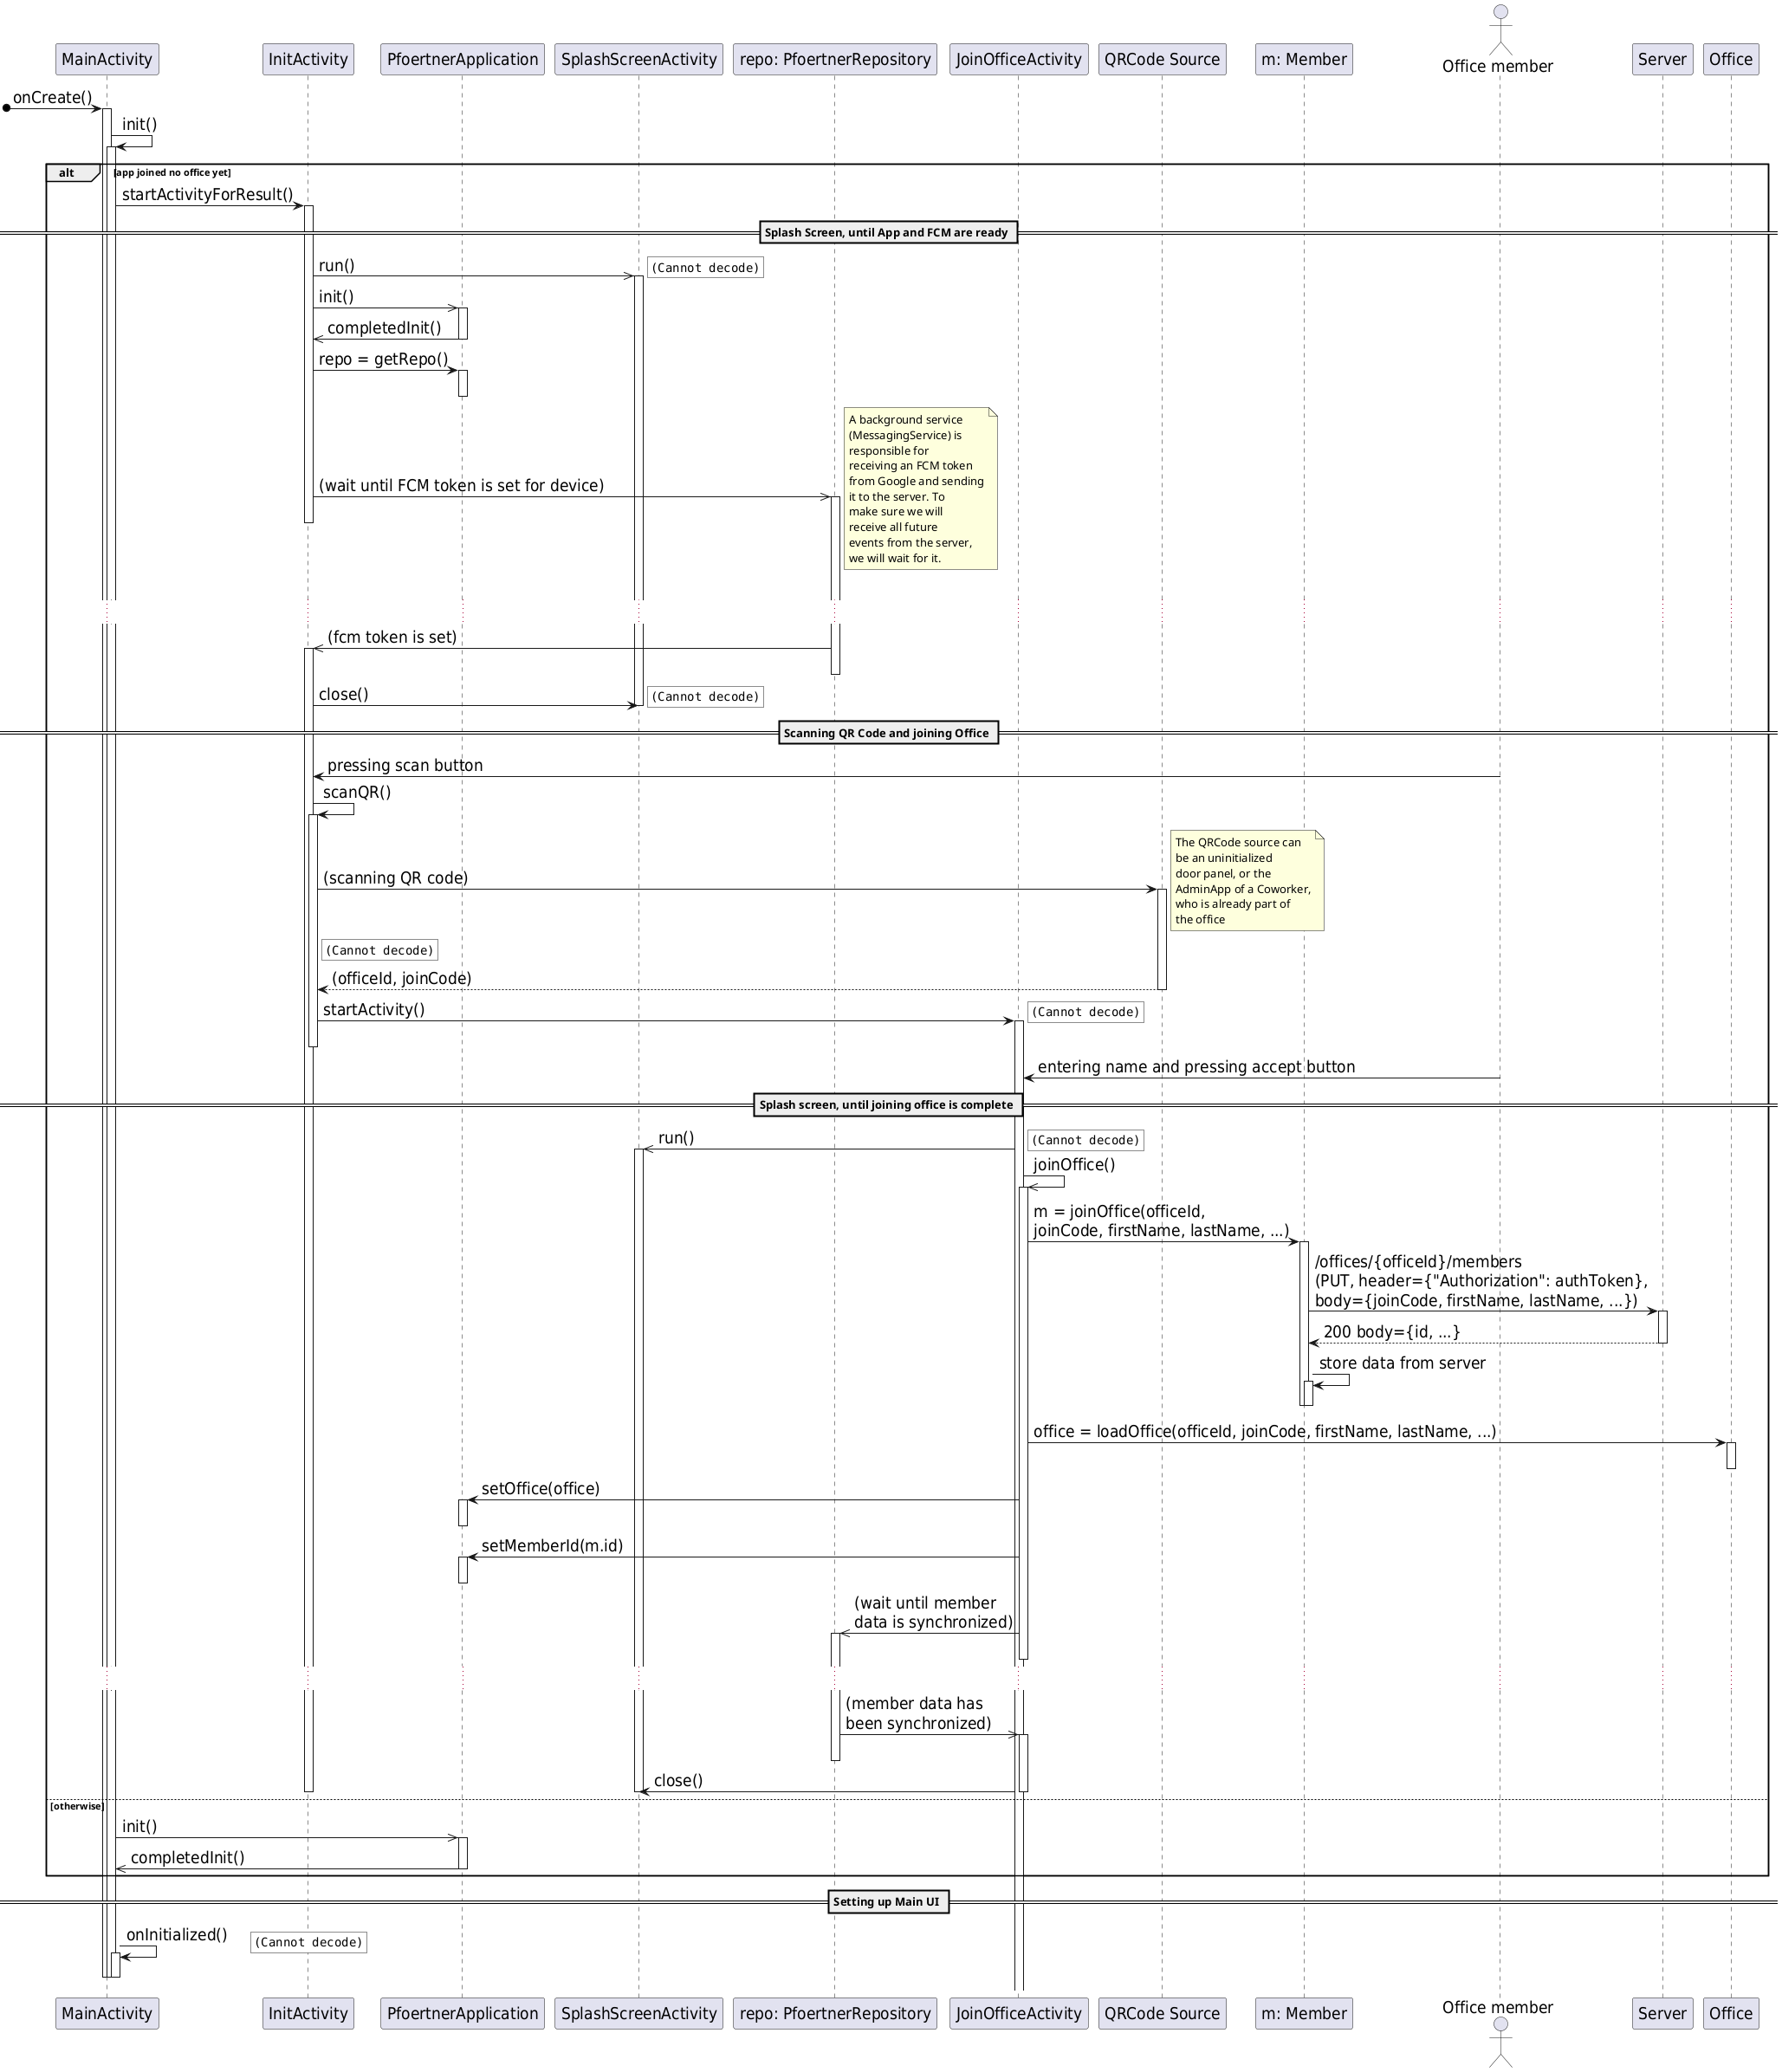 @startuml

skinparam sequence {
  ParticipantFontName DejaVu Sans Condensed
	ParticipantFontSize 19
  ActorFontName DejaVu Sans Condensed
	ActorFontSize 19
  ArrowFontName DejaVu Sans Condensed
  ArrowFontSize 19
  NoteFontName DejaVu Sans Condensed
  NoteFontSize 19
  DefaultFontName DejaVu Sans Condensed
  DefaultFontSize 19

  ParticipantPadding 1
  BoxPadding 1
}

participant "MainActivity" as Main
participant "InitActivity" as Init
participant "PfoertnerApplication" as App
participant "SplashScreenActivity" as Splash
participant "repo: PfoertnerRepository" as Repo
participant "JoinOfficeActivity" as JoinOffice
participant "QRCode Source" as QRCodeSource
participant "m: Member" as MemberModel

actor "Office member" as Member

[o-> Main: onCreate()
activate Main

Main -> Main++: init()
alt app joined no office yet
  Main -> Init++: startActivityForResult()

  == Splash Screen, until App and FCM are ready ==

  Init ->> Splash++: run()

  rnote right #white: <img splashSmall.png>

  Init ->> App++: init()

  App ->> Init: completedInit()
  deactivate App

  Init -> App++: repo = getRepo()
  deactivate App

  Init ->> Repo++: (wait until FCM token is set for device)
  note right
    A background service
    (MessagingService) is
    responsible for
    receiving an FCM token
    from Google and sending
    it to the server. To
    make sure we will
    receive all future
    events from the server,
    we will wait for it.
  end note
  deactivate Init

  ...

  Repo ->> Init++: (fcm token is set)
  deactivate Repo

  Init -> Splash: close()
  deactivate Splash

  == Scanning QR Code and joining Office ==

  rnote right #white: <img initActivitySmall.png>

  Member -> Init: pressing scan button
  Init -> Init++: scanQR()
  
  Init -> QRCodeSource++ : (scanning QR code)
  note right
    The QRCode source can
    be an uninitialized
    door panel, or the
    AdminApp of a Coworker,
    who is already part of
    the office
  end note

  rnote right of Init #white
    <img ./QRScan.png>
  end rnote

  return (officeId, joinCode)

  Init -> JoinOffice++: startActivity()
  deactivate Init
  rnote right #white: <img joinOfficeActivitySmall.png>

  Member -> JoinOffice: entering name and pressing accept button

  == Splash screen, until joining office is complete ==

  JoinOffice ->> Splash++: run()
  rnote right #white: <img splashSmall.png>

  JoinOffice ->> JoinOffice++: joinOffice()
  JoinOffice -> MemberModel++: m = joinOffice(officeId,\njoinCode, firstName, lastName, ...)

  MemberModel -> Server++ : /offices/{officeId}/members\n(PUT, header={"Authorization": authToken},\nbody={joinCode, firstName, lastName, ...})
  return 200 body={id, ...}
  
  MemberModel -> MemberModel++: store data from server
  deactivate MemberModel
  deactivate MemberModel

  JoinOffice -> Office++: office = loadOffice(officeId, joinCode, firstName, lastName, ...)
  deactivate Office

  JoinOffice -> App++: setOffice(office)
  deactivate App

  JoinOffice -> App++: setMemberId(m.id)
  deactivate App

  JoinOffice ->> Repo++: (wait until member\ndata is synchronized)
  deactivate JoinOffice

  ...
  
  Repo ->> JoinOffice++: (member data has\nbeen synchronized)
  deactivate Repo

  JoinOffice -> Splash: close()
  deactivate Splash

  deactivate JoinOffice

  deactivate Init
else otherwise
  Main ->> App++: init()

  App ->> Main: completedInit()
  deactivate App
end

== Setting up Main UI ==

Main -> Main++: onInitialized()
rnote right #white: <img ./MainActivitySmall.png>
deactivate Main

deactivate Main
deactivate Main

@enduml
